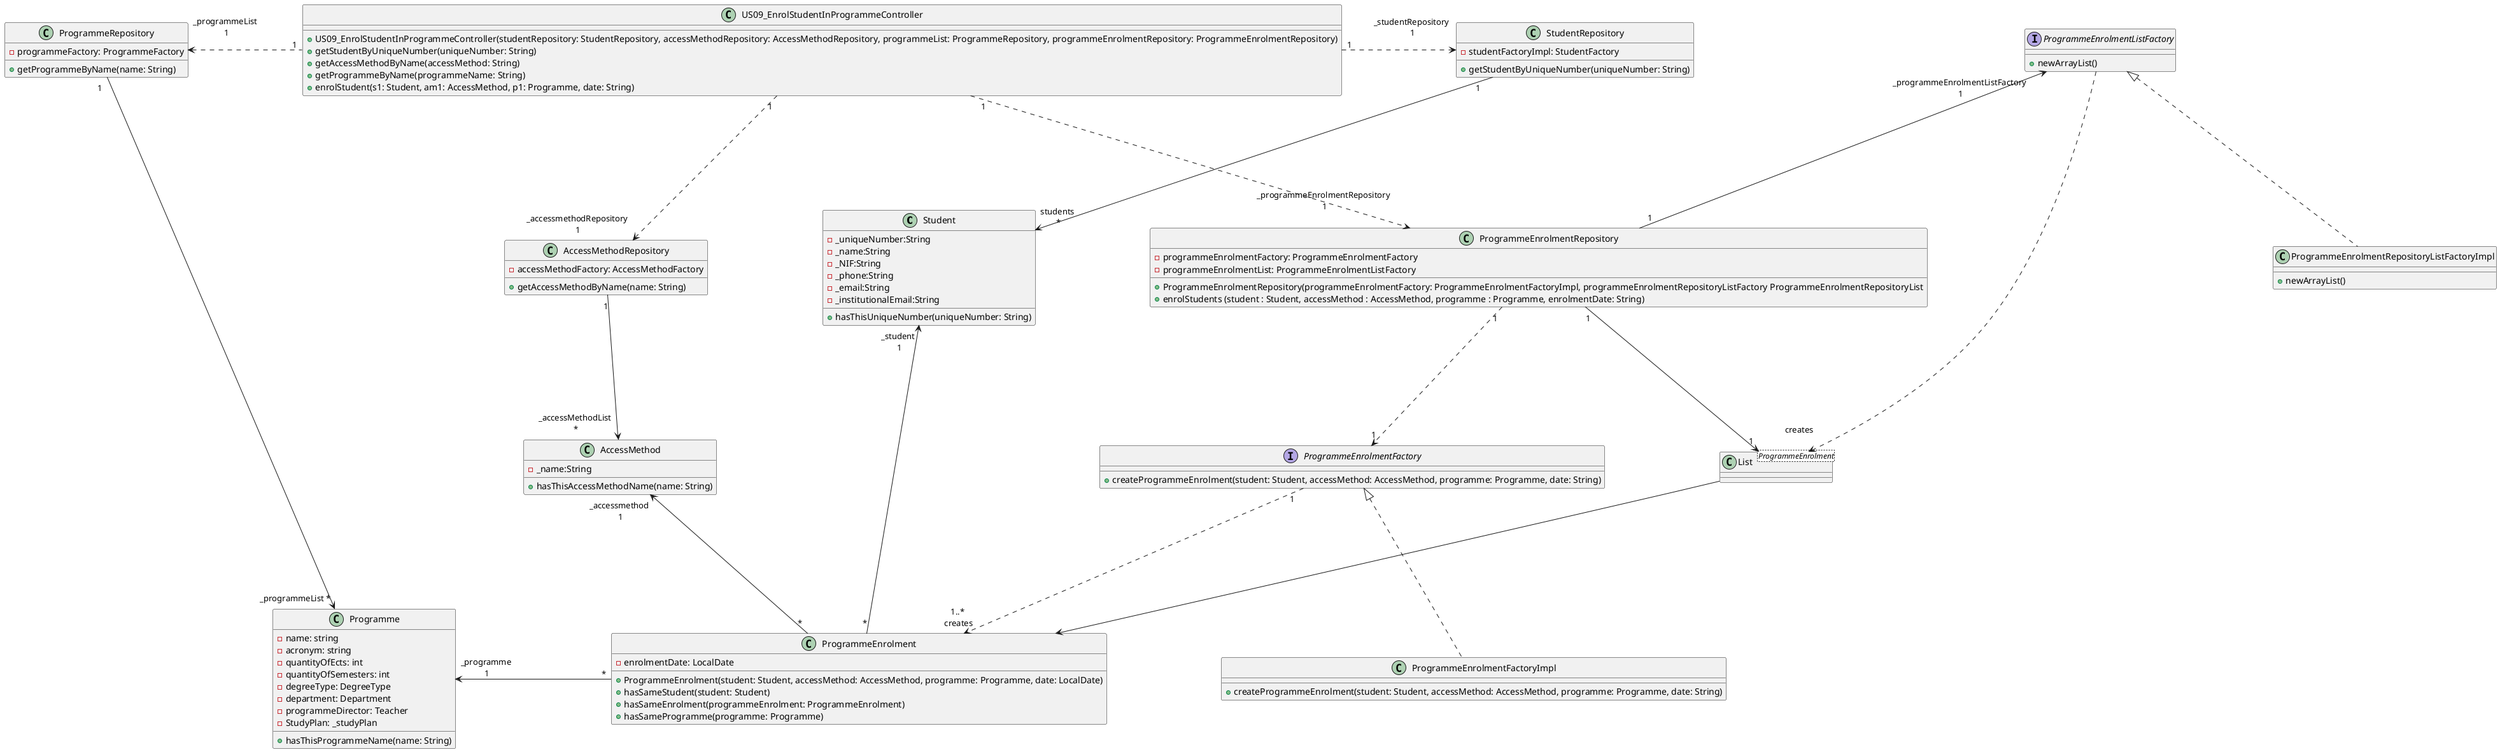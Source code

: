 @startuml
'https://plantuml.com/sequence-diagram

skinparam ranksep 180
skinparam nodesep 180

class Student {
    -_uniqueNumber:String
    -_name:String
    -_NIF:String
    -_phone:String
    -_email:String
    -_institutionalEmail:String
    +hasThisUniqueNumber(uniqueNumber: String)
}

class AccessMethod {
    -_name:String
    +hasThisAccessMethodName(name: String)
}

class List<ProgrammeEnrolment> {
}

class Programme {
     - name: string
     - acronym: string
     - quantityOfEcts: int
     - quantityOfSemesters: int
     - degreeType: DegreeType
     - department: Department
     - programmeDirector: Teacher
     -StudyPlan: _studyPlan
     +hasThisProgrammeName(name: String)
 }

 class ProgrammeEnrolment {
     -enrolmentDate: LocalDate
     +ProgrammeEnrolment(student: Student, accessMethod: AccessMethod, programme: Programme, date: LocalDate)
     +hasSameStudent(student: Student)
     +hasSameEnrolment(programmeEnrolment: ProgrammeEnrolment)
     +hasSameProgramme(programme: Programme)
 }

 class ProgrammeEnrolmentFactoryImpl {
    +createProgrammeEnrolment(student: Student, accessMethod: AccessMethod, programme: Programme, date: String)
 }

interface ProgrammeEnrolmentFactory {
    +createProgrammeEnrolment(student: Student, accessMethod: AccessMethod, programme: Programme, date: String)
}

class ProgrammeEnrolmentRepository {
    -programmeEnrolmentFactory: ProgrammeEnrolmentFactory
    -programmeEnrolmentList: ProgrammeEnrolmentListFactory
     +ProgrammeEnrolmentRepository(programmeEnrolmentFactory: ProgrammeEnrolmentFactoryImpl, programmeEnrolmentRepositoryListFactory ProgrammeEnrolmentRepositoryList
     +enrolStudents (student : Student, accessMethod : AccessMethod, programme : Programme, enrolmentDate: String)
}

class ProgrammeEnrolmentRepositoryListFactoryImpl {
    +newArrayList()
}

interface ProgrammeEnrolmentListFactory {
    +newArrayList()
}

class US09_EnrolStudentInProgrammeController {
     + US09_EnrolStudentInProgrammeController(studentRepository: StudentRepository, accessMethodRepository: AccessMethodRepository, programmeList: ProgrammeRepository, programmeEnrolmentRepository: ProgrammeEnrolmentRepository)
     + getStudentByUniqueNumber(uniqueNumber: String)
     + getAccessMethodByName(accessMethod: String)
     + getProgrammeByName(programmeName: String)
     + enrolStudent(s1: Student, am1: AccessMethod, p1: Programme, date: String)
}

class StudentRepository {
    -studentFactoryImpl: StudentFactory
    +getStudentByUniqueNumber(uniqueNumber: String)
}

class AccessMethodRepository {
    -accessMethodFactory: AccessMethodFactory
    +getAccessMethodByName(name: String)
}

class ProgrammeRepository {
    -programmeFactory: ProgrammeFactory
     +getProgrammeByName(name: String)
}

StudentRepository "1" --> "students \n*" Student
AccessMethodRepository "1" --> "_accessMethodList \n*" AccessMethod
ProgrammeRepository "1   " ---> "_programmeList *" Programme
Student "_student \n1" <-- "*" ProgrammeEnrolment
AccessMethod "_accessmethod \n1" <-- "*" ProgrammeEnrolment
Programme "_programme \n1"  <-r- "*" ProgrammeEnrolment
US09_EnrolStudentInProgrammeController "1" .r.> "_studentRepository \n1\n" StudentRepository
US09_EnrolStudentInProgrammeController "1" ..> "_accessmethodRepository \n1" AccessMethodRepository
US09_EnrolStudentInProgrammeController "1" ..l.> "_programmeList \n1\n" ProgrammeRepository
US09_EnrolStudentInProgrammeController "1" ..> "_programmeEnrolmentRepository \n1\n" ProgrammeEnrolmentRepository
ProgrammeEnrolmentRepository"1" ..> "1"ProgrammeEnrolmentFactory
ProgrammeEnrolmentFactory"1" ..> "1..* \ncreates"ProgrammeEnrolment
ProgrammeEnrolmentFactory <|.. ProgrammeEnrolmentFactoryImpl
ProgrammeEnrolmentListFactory "_programmeEnrolmentListFactory \n1" <-- "1"ProgrammeEnrolmentRepository
ProgrammeEnrolmentListFactory <|.. ProgrammeEnrolmentRepositoryListFactoryImpl
ProgrammeEnrolmentListFactory  ..> "creates\n" List
ProgrammeEnrolmentRepository"1" --> "1"List
List --> ProgrammeEnrolment

@enduml